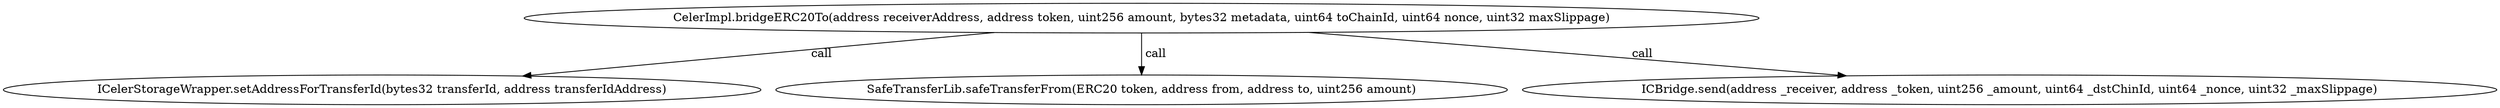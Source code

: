 digraph "" {
	graph [bb="0,0,2523.8,124.8"];
	node [label="\N"];
	"CelerImpl.bridgeERC20To(address receiverAddress, address token, uint256 amount, bytes32 metadata, uint64 toChainId, uint64 nonce, \
uint32 maxSlippage)"	 [height=0.5,
		pos="1145.2,106.8",
		width=17.232];
	"ICelerStorageWrapper.setAddressForTransferId(bytes32 transferId, address transferIdAddress)"	 [height=0.5,
		pos="379.15,18",
		width=10.532];
	"CelerImpl.bridgeERC20To(address receiverAddress, address token, uint256 amount, bytes32 metadata, uint64 toChainId, uint64 nonce, \
uint32 maxSlippage)" -> "ICelerStorageWrapper.setAddressForTransferId(bytes32 transferId, address transferIdAddress)" [key=call,
	label=" call",
	lp="843.01,62.4",
	pos="e,522.9,34.664 994.27,89.309 860.86,73.843 667.12,51.383 532.87,35.819"];
"SafeTransferLib.safeTransferFrom(ERC20 token, address from, address to, uint256 amount)" [height=0.5,
	pos="1145.2,18",
	width=10.251];
"CelerImpl.bridgeERC20To(address receiverAddress, address token, uint256 amount, bytes32 metadata, uint64 toChainId, uint64 nonce, \
uint32 maxSlippage)" -> "SafeTransferLib.safeTransferFrom(ERC20 token, address from, address to, uint256 amount)" [key=call,
label=" call",
lp="1157,62.4",
pos="e,1145.2,36.072 1145.2,88.401 1145.2,76.295 1145.2,60.208 1145.2,46.467"];
"ICBridge.send(address _receiver, address _token, uint256 _amount, uint64 _dstChinId, uint64 _nonce, uint32 _maxSlippage)" [height=0.5,
pos="2028.2,18",
width=13.769];
"CelerImpl.bridgeERC20To(address receiverAddress, address token, uint256 amount, bytes32 metadata, uint64 toChainId, uint64 nonce, \
uint32 maxSlippage)" -> "ICBridge.send(address _receiver, address _token, uint256 _amount, uint64 _dstChinId, uint64 _nonce, uint32 _maxSlippage)" [key=call,
label=" call",
lp="1678,62.4",
pos="e,1859.5,34.96 1317.2,89.494 1470.6,74.075 1694.1,51.598 1849.4,35.978"];
}

